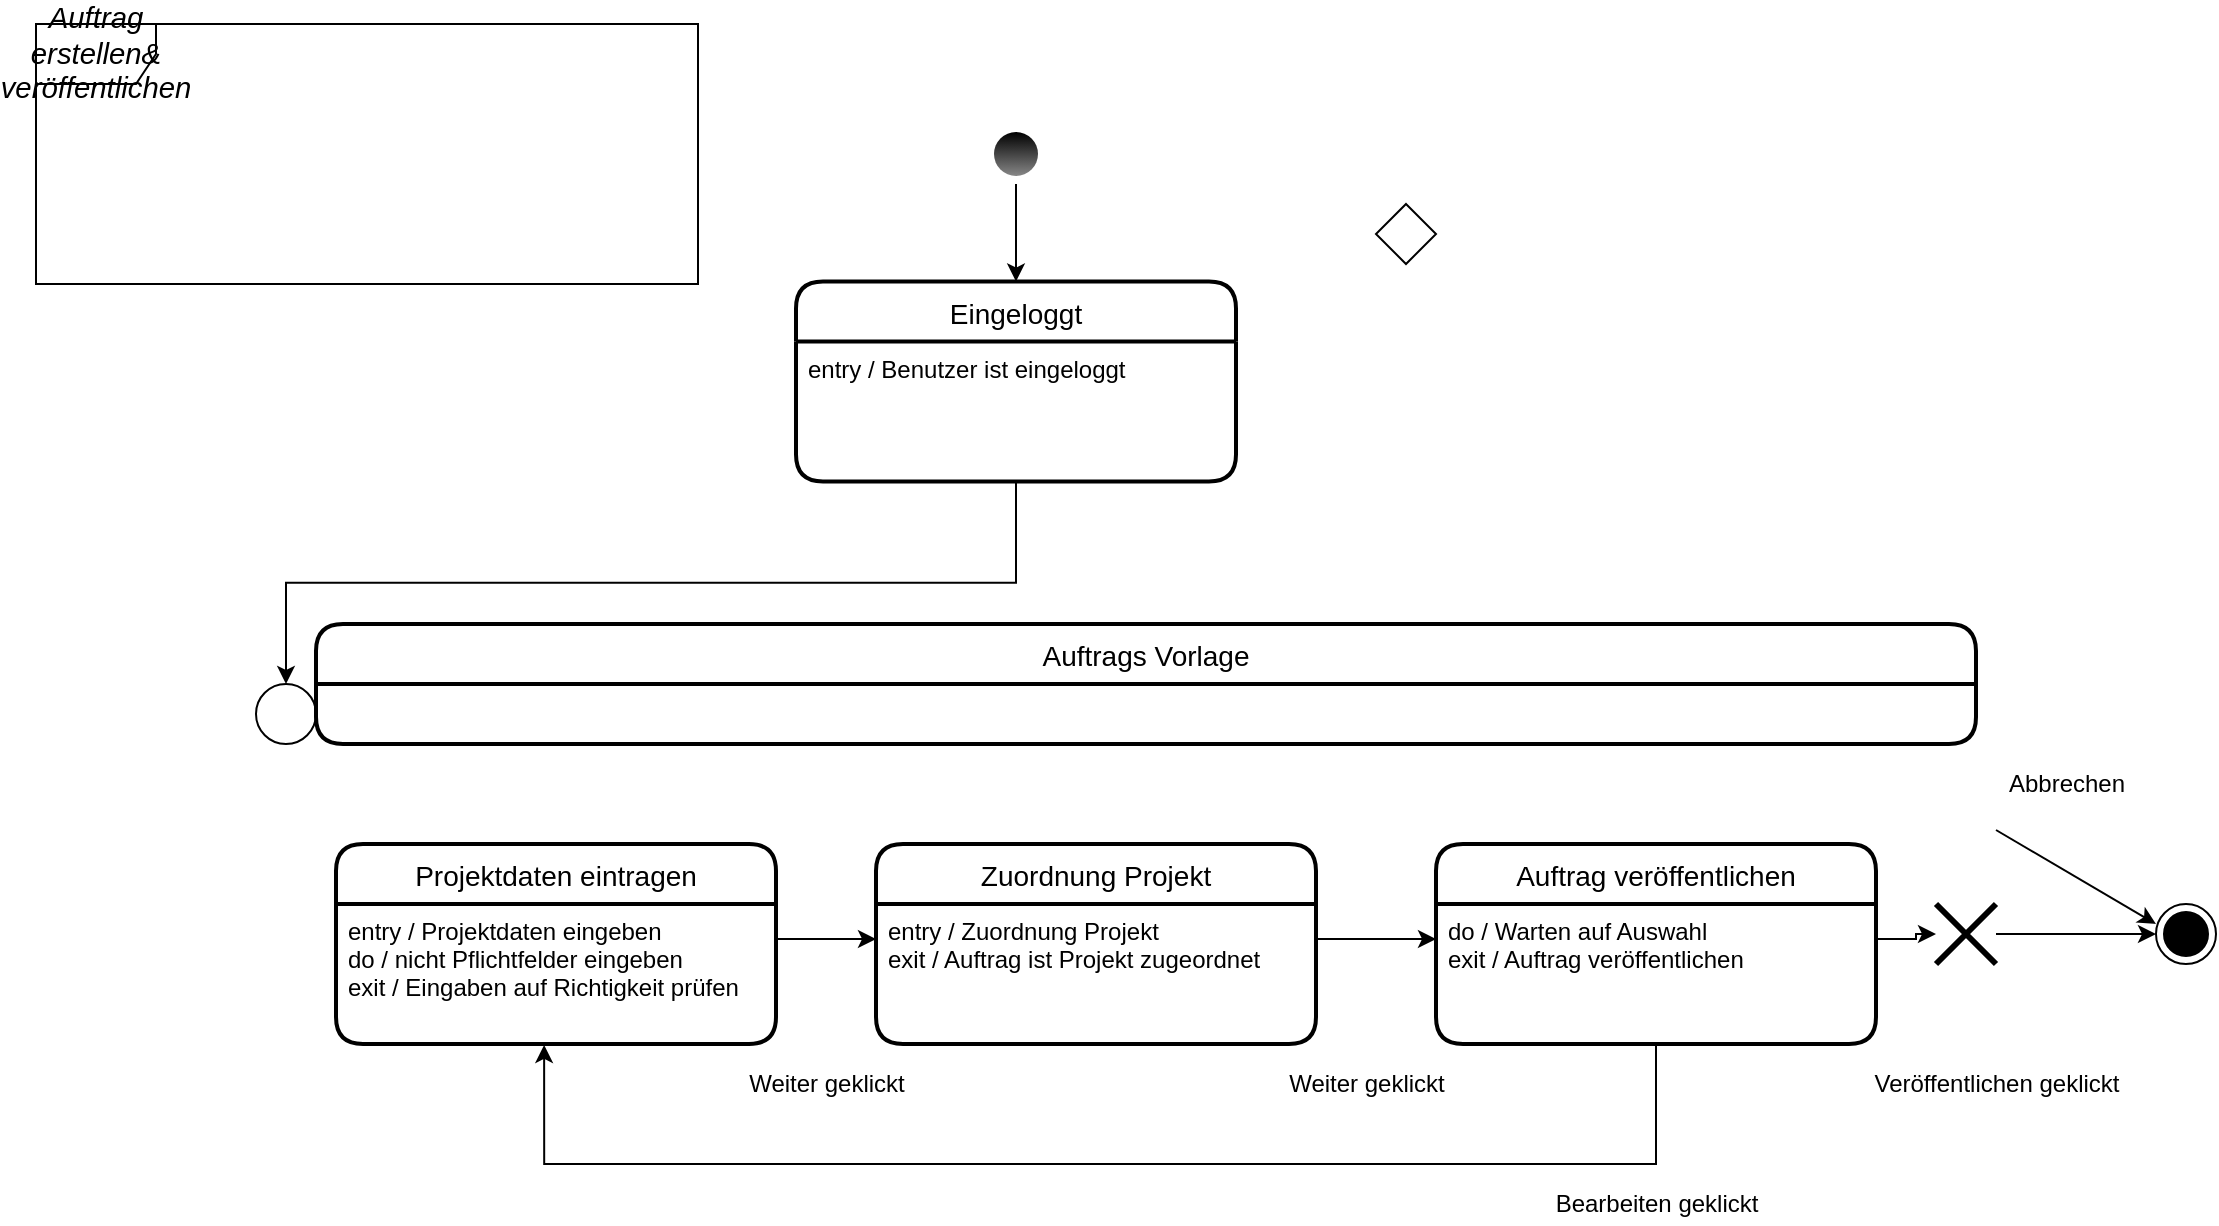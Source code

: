<mxfile version="13.3.6" type="device"><diagram name="Page-1" id="e7e014a7-5840-1c2e-5031-d8a46d1fe8dd"><mxGraphModel dx="1305" dy="886" grid="1" gridSize="10" guides="1" tooltips="1" connect="1" arrows="1" fold="1" page="1" pageScale="1" pageWidth="1169" pageHeight="826" background="#ffffff" math="0" shadow="0"><root><mxCell id="0"/><mxCell id="1" parent="0"/><mxCell id="OTc7slQkvgCQ9Ft_FuSA-42" value="&lt;i&gt;&lt;span style=&quot;font-size: 11.0pt ; font-family: &amp;#34;calibri&amp;#34; , sans-serif&quot;&gt;Auftrag erstellen&amp;amp; veröffentlichen&lt;br&gt;&lt;/span&gt;&lt;/i&gt;" style="shape=umlFrame;whiteSpace=wrap;html=1;" parent="1" vertex="1"><mxGeometry x="30" y="10" width="331" height="130" as="geometry"/></mxCell><mxCell id="nERQGFdSmko-TmaKGZCj-354" style="edgeStyle=orthogonalEdgeStyle;rounded=0;orthogonalLoop=1;jettySize=auto;html=1;exitX=0.5;exitY=1;exitDx=0;exitDy=0;entryX=0.5;entryY=0;entryDx=0;entryDy=0;startArrow=none;startFill=0;endArrow=classic;endFill=1;" edge="1" parent="1" source="OTc7slQkvgCQ9Ft_FuSA-43" target="nERQGFdSmko-TmaKGZCj-352"><mxGeometry relative="1" as="geometry"/></mxCell><mxCell id="OTc7slQkvgCQ9Ft_FuSA-43" value="" style="ellipse;html=1;shape=endState;fillColor=#000000;fontStyle=1;strokeColor=none;gradientColor=#878787;" parent="1" vertex="1"><mxGeometry x="505" y="60" width="30" height="30" as="geometry"/></mxCell><mxCell id="nERQGFdSmko-TmaKGZCj-339" value="" style="ellipse;whiteSpace=wrap;html=1;aspect=fixed;" vertex="1" parent="1"><mxGeometry x="140" y="340" width="30" height="30" as="geometry"/></mxCell><mxCell id="nERQGFdSmko-TmaKGZCj-340" value="" style="rhombus;whiteSpace=wrap;html=1;" vertex="1" parent="1"><mxGeometry x="700" y="100" width="30" height="30" as="geometry"/></mxCell><mxCell id="nERQGFdSmko-TmaKGZCj-341" value="" style="ellipse;html=1;shape=endState;fillColor=#000000;" vertex="1" parent="1"><mxGeometry x="1090" y="450" width="30" height="30" as="geometry"/></mxCell><mxCell id="nERQGFdSmko-TmaKGZCj-362" style="edgeStyle=orthogonalEdgeStyle;rounded=0;orthogonalLoop=1;jettySize=auto;html=1;entryX=0;entryY=0.5;entryDx=0;entryDy=0;startArrow=none;startFill=0;endArrow=classic;endFill=1;" edge="1" parent="1" source="nERQGFdSmko-TmaKGZCj-342" target="nERQGFdSmko-TmaKGZCj-341"><mxGeometry relative="1" as="geometry"/></mxCell><mxCell id="nERQGFdSmko-TmaKGZCj-342" value="" style="shape=umlDestroy;whiteSpace=wrap;html=1;strokeWidth=3;" vertex="1" parent="1"><mxGeometry x="980" y="450" width="30" height="30" as="geometry"/></mxCell><mxCell id="nERQGFdSmko-TmaKGZCj-357" style="edgeStyle=orthogonalEdgeStyle;rounded=0;orthogonalLoop=1;jettySize=auto;html=1;exitX=0.5;exitY=1;exitDx=0;exitDy=0;entryX=0.5;entryY=0;entryDx=0;entryDy=0;startArrow=none;startFill=0;endArrow=classic;endFill=1;" edge="1" parent="1" source="nERQGFdSmko-TmaKGZCj-352" target="nERQGFdSmko-TmaKGZCj-339"><mxGeometry relative="1" as="geometry"/></mxCell><mxCell id="nERQGFdSmko-TmaKGZCj-352" value="Eingeloggt" style="swimlane;childLayout=stackLayout;horizontal=1;startSize=30;horizontalStack=0;rounded=1;fontSize=14;fontStyle=0;strokeWidth=2;resizeParent=0;resizeLast=1;shadow=0;dashed=0;align=center;" vertex="1" parent="1"><mxGeometry x="410" y="138.75" width="220" height="100" as="geometry"/></mxCell><mxCell id="nERQGFdSmko-TmaKGZCj-353" value="entry / Benutzer ist eingeloggt&#10;" style="align=left;strokeColor=none;fillColor=none;spacingLeft=4;fontSize=12;verticalAlign=top;resizable=0;rotatable=0;part=1;" vertex="1" parent="nERQGFdSmko-TmaKGZCj-352"><mxGeometry y="30" width="220" height="70" as="geometry"/></mxCell><mxCell id="nERQGFdSmko-TmaKGZCj-5" value="Auftrags Vorlage" style="swimlane;childLayout=stackLayout;horizontal=1;startSize=30;horizontalStack=0;rounded=1;fontSize=14;fontStyle=0;strokeWidth=2;resizeParent=0;resizeLast=1;shadow=0;dashed=0;align=center;" vertex="1" parent="1"><mxGeometry x="170" y="310" width="830" height="60" as="geometry"/></mxCell><mxCell id="nERQGFdSmko-TmaKGZCj-359" style="edgeStyle=orthogonalEdgeStyle;rounded=0;orthogonalLoop=1;jettySize=auto;html=1;exitX=1;exitY=0.25;exitDx=0;exitDy=0;entryX=0;entryY=0.25;entryDx=0;entryDy=0;startArrow=none;startFill=0;endArrow=classic;endFill=1;" edge="1" parent="1" source="nERQGFdSmko-TmaKGZCj-346" target="nERQGFdSmko-TmaKGZCj-349"><mxGeometry relative="1" as="geometry"/></mxCell><mxCell id="nERQGFdSmko-TmaKGZCj-364" style="edgeStyle=orthogonalEdgeStyle;rounded=0;orthogonalLoop=1;jettySize=auto;html=1;exitX=1;exitY=0.25;exitDx=0;exitDy=0;startArrow=none;startFill=0;endArrow=classic;endFill=1;" edge="1" parent="1" source="nERQGFdSmko-TmaKGZCj-349" target="nERQGFdSmko-TmaKGZCj-342"><mxGeometry relative="1" as="geometry"><mxPoint x="980" y="468" as="targetPoint"/></mxGeometry></mxCell><mxCell id="nERQGFdSmko-TmaKGZCj-367" style="edgeStyle=orthogonalEdgeStyle;rounded=0;orthogonalLoop=1;jettySize=auto;html=1;exitX=1;exitY=0.25;exitDx=0;exitDy=0;entryX=0;entryY=0.25;entryDx=0;entryDy=0;startArrow=none;startFill=0;endArrow=classic;endFill=1;" edge="1" parent="1" source="nERQGFdSmko-TmaKGZCj-366" target="nERQGFdSmko-TmaKGZCj-346"><mxGeometry relative="1" as="geometry"/></mxCell><mxCell id="nERQGFdSmko-TmaKGZCj-365" value="Projektdaten eintragen" style="swimlane;childLayout=stackLayout;horizontal=1;startSize=30;horizontalStack=0;rounded=1;fontSize=14;fontStyle=0;strokeWidth=2;resizeParent=0;resizeLast=1;shadow=0;dashed=0;align=center;" vertex="1" parent="1"><mxGeometry x="180" y="420" width="220" height="100" as="geometry"/></mxCell><mxCell id="nERQGFdSmko-TmaKGZCj-366" value="entry / Projektdaten eingeben&#10;do / nicht Pflichtfelder eingeben&#10;exit / Eingaben auf Richtigkeit prüfen" style="align=left;strokeColor=none;fillColor=none;spacingLeft=4;fontSize=12;verticalAlign=top;resizable=0;rotatable=0;part=1;" vertex="1" parent="nERQGFdSmko-TmaKGZCj-365"><mxGeometry y="30" width="220" height="70" as="geometry"/></mxCell><mxCell id="nERQGFdSmko-TmaKGZCj-345" value="Zuordnung Projekt" style="swimlane;childLayout=stackLayout;horizontal=1;startSize=30;horizontalStack=0;rounded=1;fontSize=14;fontStyle=0;strokeWidth=2;resizeParent=0;resizeLast=1;shadow=0;dashed=0;align=center;" vertex="1" parent="1"><mxGeometry x="450" y="420" width="220" height="100" as="geometry"/></mxCell><mxCell id="nERQGFdSmko-TmaKGZCj-346" value="entry / Zuordnung Projekt&#10;exit / Auftrag ist Projekt zugeordnet" style="align=left;strokeColor=none;fillColor=none;spacingLeft=4;fontSize=12;verticalAlign=top;resizable=0;rotatable=0;part=1;" vertex="1" parent="nERQGFdSmko-TmaKGZCj-345"><mxGeometry y="30" width="220" height="70" as="geometry"/></mxCell><mxCell id="nERQGFdSmko-TmaKGZCj-368" value="Weiter geklickt" style="text;html=1;align=center;verticalAlign=middle;resizable=0;points=[];autosize=1;" vertex="1" parent="1"><mxGeometry x="380" y="530" width="90" height="20" as="geometry"/></mxCell><mxCell id="nERQGFdSmko-TmaKGZCj-369" value="Weiter geklickt" style="text;html=1;align=center;verticalAlign=middle;resizable=0;points=[];autosize=1;" vertex="1" parent="1"><mxGeometry x="650" y="530" width="90" height="20" as="geometry"/></mxCell><mxCell id="nERQGFdSmko-TmaKGZCj-370" value="Veröffentlichen geklickt" style="text;html=1;align=center;verticalAlign=middle;resizable=0;points=[];autosize=1;" vertex="1" parent="1"><mxGeometry x="940" y="530" width="140" height="20" as="geometry"/></mxCell><mxCell id="nERQGFdSmko-TmaKGZCj-348" value="Auftrag veröffentlichen" style="swimlane;childLayout=stackLayout;horizontal=1;startSize=30;horizontalStack=0;rounded=1;fontSize=14;fontStyle=0;strokeWidth=2;resizeParent=0;resizeLast=1;shadow=0;dashed=0;align=center;" vertex="1" parent="1"><mxGeometry x="730" y="420" width="220" height="100" as="geometry"/></mxCell><mxCell id="nERQGFdSmko-TmaKGZCj-349" value="do / Warten auf Auswahl&#10;exit / Auftrag veröffentlichen" style="align=left;strokeColor=none;fillColor=none;spacingLeft=4;fontSize=12;verticalAlign=top;resizable=0;rotatable=0;part=1;" vertex="1" parent="nERQGFdSmko-TmaKGZCj-348"><mxGeometry y="30" width="220" height="70" as="geometry"/></mxCell><mxCell id="nERQGFdSmko-TmaKGZCj-373" value="" style="endArrow=classic;html=1;" edge="1" parent="1"><mxGeometry width="50" height="50" relative="1" as="geometry"><mxPoint x="1010" y="413" as="sourcePoint"/><mxPoint x="1090" y="460" as="targetPoint"/></mxGeometry></mxCell><mxCell id="nERQGFdSmko-TmaKGZCj-374" value="Abbrechen" style="text;html=1;align=center;verticalAlign=middle;resizable=0;points=[];autosize=1;" vertex="1" parent="1"><mxGeometry x="1010" y="380" width="70" height="20" as="geometry"/></mxCell><mxCell id="nERQGFdSmko-TmaKGZCj-375" style="edgeStyle=orthogonalEdgeStyle;rounded=0;orthogonalLoop=1;jettySize=auto;html=1;entryX=0.473;entryY=1.007;entryDx=0;entryDy=0;entryPerimeter=0;startArrow=none;startFill=0;endArrow=classic;endFill=1;" edge="1" parent="1" source="nERQGFdSmko-TmaKGZCj-349" target="nERQGFdSmko-TmaKGZCj-366"><mxGeometry relative="1" as="geometry"><Array as="points"><mxPoint x="840" y="580"/><mxPoint x="284" y="580"/></Array></mxGeometry></mxCell><mxCell id="nERQGFdSmko-TmaKGZCj-376" value="Bearbeiten geklickt" style="text;html=1;align=center;verticalAlign=middle;resizable=0;points=[];autosize=1;" vertex="1" parent="1"><mxGeometry x="780" y="590" width="120" height="20" as="geometry"/></mxCell></root></mxGraphModel></diagram></mxfile>